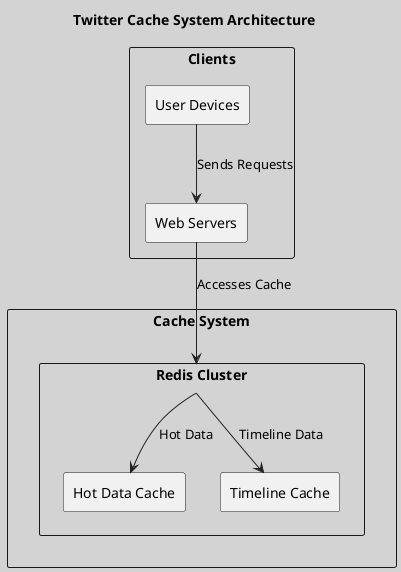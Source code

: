 @startuml

skinparam backgroundColor #D3D3D3
skinparam class {
  BackgroundColor #FFFFFF
  BorderColor #222
  ArrowColor #222
  FontName "Arial"
  FontSize 14
}

title Twitter Cache System Architecture

rectangle "Clients" as Clients {
  rectangle "User Devices" as UD
  rectangle "Web Servers" as WS
}

rectangle "Cache System" as Cache {
  rectangle "Redis Cluster" as Redis {
    rectangle "Hot Data Cache" as HDC
    rectangle "Timeline Cache" as TC
  }
}

UD -down-> WS : Sends Requests
WS -down-> Redis : Accesses Cache
Redis -down-> HDC : Hot Data
Redis -down-> TC : Timeline Data

@enduml
